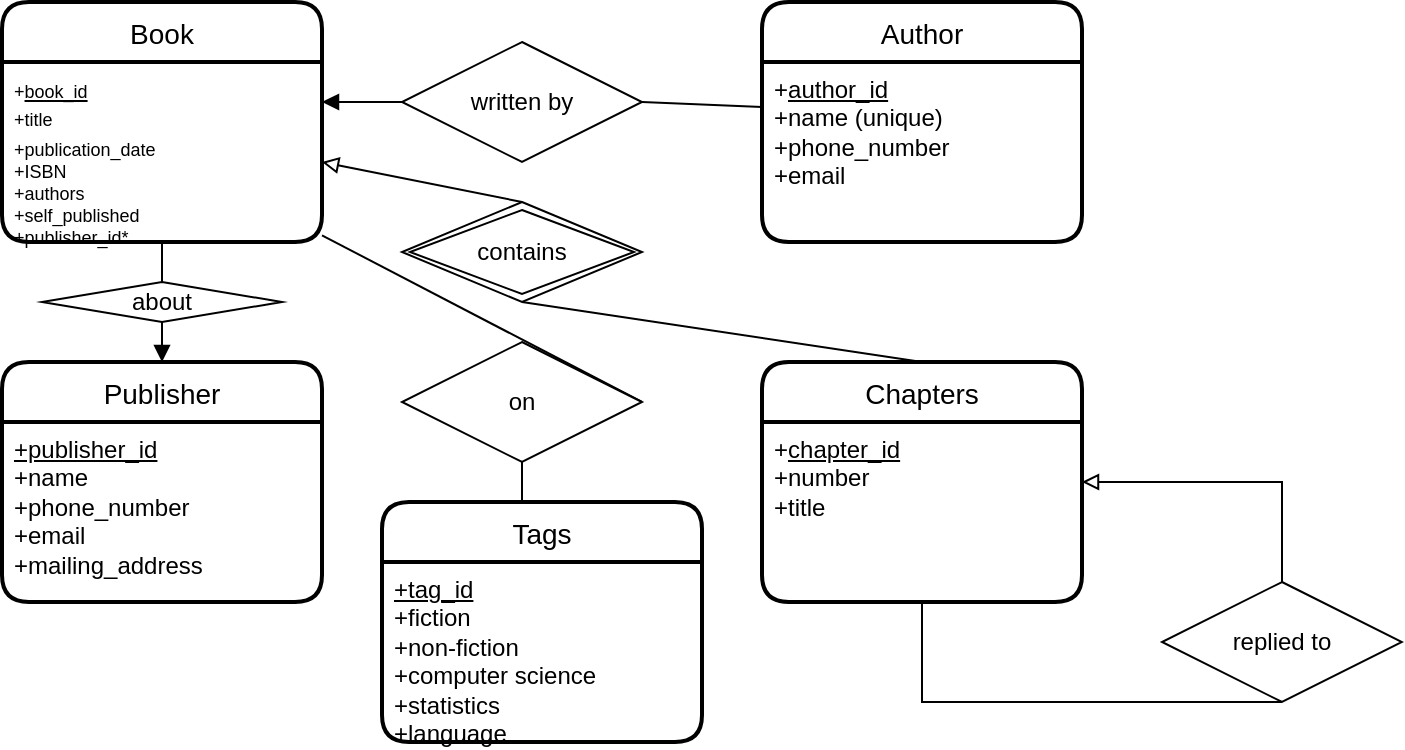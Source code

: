 <mxfile version="16.6.2" type="github">
  <diagram id="EJUyLDE8dpplyQV_OALp" name="Page-1">
    <mxGraphModel dx="844" dy="659" grid="1" gridSize="10" guides="1" tooltips="1" connect="1" arrows="1" fold="1" page="1" pageScale="1" pageWidth="850" pageHeight="1100" math="0" shadow="0">
      <root>
        <mxCell id="0" />
        <mxCell id="1" parent="0" />
        <mxCell id="SGqOOhRafnId8bbcA3R9-1" value="Book" style="swimlane;childLayout=stackLayout;horizontal=1;startSize=30;horizontalStack=0;rounded=1;fontSize=14;fontStyle=0;strokeWidth=2;resizeParent=0;resizeLast=1;shadow=0;dashed=0;align=center;" vertex="1" parent="1">
          <mxGeometry x="60" y="70" width="160" height="120" as="geometry" />
        </mxCell>
        <mxCell id="SGqOOhRafnId8bbcA3R9-2" value="&lt;font style=&quot;font-size: 9px&quot;&gt;+&lt;u style=&quot;font-size: 9px&quot;&gt;book_id&lt;/u&gt;&lt;br style=&quot;font-size: 9px&quot;&gt;+title&lt;br style=&quot;font-size: 9px&quot;&gt;+publication_date&lt;br style=&quot;font-size: 9px&quot;&gt;&lt;/font&gt;&lt;div style=&quot;font-size: 9px&quot;&gt;&lt;font style=&quot;font-size: 9px&quot;&gt;+ISBN&lt;/font&gt;&lt;/div&gt;&lt;div style=&quot;font-size: 9px&quot;&gt;&lt;font style=&quot;font-size: 9px&quot;&gt;+authors&lt;/font&gt;&lt;/div&gt;&lt;div style=&quot;font-size: 9px&quot;&gt;&lt;font style=&quot;font-size: 9px&quot;&gt;+self_published&lt;/font&gt;&lt;/div&gt;&lt;div style=&quot;font-size: 9px&quot;&gt;&lt;font style=&quot;font-size: 9px&quot;&gt;+publisher_id*&lt;br&gt;&lt;/font&gt;&lt;/div&gt;&lt;div style=&quot;font-size: 9px&quot;&gt;&lt;font style=&quot;font-size: 9px&quot;&gt;&lt;br style=&quot;font-size: 9px&quot;&gt;&lt;/font&gt;&lt;/div&gt;" style="align=left;strokeColor=none;fillColor=none;spacingLeft=4;fontSize=12;verticalAlign=top;resizable=0;rotatable=0;part=1;html=1;" vertex="1" parent="SGqOOhRafnId8bbcA3R9-1">
          <mxGeometry y="30" width="160" height="90" as="geometry" />
        </mxCell>
        <mxCell id="SGqOOhRafnId8bbcA3R9-3" value="Author" style="swimlane;childLayout=stackLayout;horizontal=1;startSize=30;horizontalStack=0;rounded=1;fontSize=14;fontStyle=0;strokeWidth=2;resizeParent=0;resizeLast=1;shadow=0;dashed=0;align=center;" vertex="1" parent="1">
          <mxGeometry x="440" y="70" width="160" height="120" as="geometry" />
        </mxCell>
        <mxCell id="SGqOOhRafnId8bbcA3R9-4" value="&lt;div&gt;+&lt;u&gt;author_id&lt;/u&gt;&lt;/div&gt;&lt;div&gt;+name (unique)&lt;/div&gt;+phone_number&lt;br&gt;+email" style="align=left;strokeColor=none;fillColor=none;spacingLeft=4;fontSize=12;verticalAlign=top;resizable=0;rotatable=0;part=1;html=1;" vertex="1" parent="SGqOOhRafnId8bbcA3R9-3">
          <mxGeometry y="30" width="160" height="90" as="geometry" />
        </mxCell>
        <mxCell id="SGqOOhRafnId8bbcA3R9-5" style="rounded=0;orthogonalLoop=1;jettySize=auto;html=1;exitX=1;exitY=0.5;exitDx=0;exitDy=0;entryX=0;entryY=0.25;entryDx=0;entryDy=0;endArrow=none;endFill=0;" edge="1" parent="1" source="SGqOOhRafnId8bbcA3R9-6" target="SGqOOhRafnId8bbcA3R9-4">
          <mxGeometry relative="1" as="geometry" />
        </mxCell>
        <mxCell id="SGqOOhRafnId8bbcA3R9-6" value="written by" style="shape=rhombus;perimeter=rhombusPerimeter;whiteSpace=wrap;html=1;align=center;" vertex="1" parent="1">
          <mxGeometry x="260" y="90" width="120" height="60" as="geometry" />
        </mxCell>
        <mxCell id="SGqOOhRafnId8bbcA3R9-7" value="" style="endArrow=none;html=1;rounded=0;startArrow=block;startFill=1;" edge="1" parent="1">
          <mxGeometry relative="1" as="geometry">
            <mxPoint x="220" y="120" as="sourcePoint" />
            <mxPoint x="260" y="120" as="targetPoint" />
          </mxGeometry>
        </mxCell>
        <mxCell id="SGqOOhRafnId8bbcA3R9-8" style="edgeStyle=none;rounded=0;orthogonalLoop=1;jettySize=auto;html=1;entryX=0.5;entryY=1;entryDx=0;entryDy=0;endArrow=none;endFill=0;startArrow=block;startFill=1;" edge="1" parent="1" source="SGqOOhRafnId8bbcA3R9-9" target="SGqOOhRafnId8bbcA3R9-12">
          <mxGeometry relative="1" as="geometry" />
        </mxCell>
        <mxCell id="SGqOOhRafnId8bbcA3R9-9" value="Publisher" style="swimlane;childLayout=stackLayout;horizontal=1;startSize=30;horizontalStack=0;rounded=1;fontSize=14;fontStyle=0;strokeWidth=2;resizeParent=0;resizeLast=1;shadow=0;dashed=0;align=center;" vertex="1" parent="1">
          <mxGeometry x="60" y="250" width="160" height="120" as="geometry" />
        </mxCell>
        <mxCell id="SGqOOhRafnId8bbcA3R9-10" value="&lt;u&gt;+publisher_id&lt;/u&gt;&lt;br&gt;+name&lt;br&gt;&lt;div&gt;+phone_number&lt;/div&gt;&lt;div&gt;+email&lt;/div&gt;&lt;div&gt;+mailing_address&lt;br&gt;&lt;/div&gt;" style="align=left;strokeColor=none;fillColor=none;spacingLeft=4;fontSize=12;verticalAlign=top;resizable=0;rotatable=0;part=1;html=1;" vertex="1" parent="SGqOOhRafnId8bbcA3R9-9">
          <mxGeometry y="30" width="160" height="90" as="geometry" />
        </mxCell>
        <mxCell id="SGqOOhRafnId8bbcA3R9-11" style="edgeStyle=none;rounded=0;orthogonalLoop=1;jettySize=auto;html=1;entryX=0.5;entryY=1;entryDx=0;entryDy=0;endArrow=none;endFill=0;" edge="1" parent="1" source="SGqOOhRafnId8bbcA3R9-12" target="SGqOOhRafnId8bbcA3R9-2">
          <mxGeometry relative="1" as="geometry" />
        </mxCell>
        <mxCell id="SGqOOhRafnId8bbcA3R9-12" value="about" style="shape=rhombus;perimeter=rhombusPerimeter;whiteSpace=wrap;html=1;align=center;" vertex="1" parent="1">
          <mxGeometry x="80" y="210" width="120" height="20" as="geometry" />
        </mxCell>
        <mxCell id="SGqOOhRafnId8bbcA3R9-13" style="edgeStyle=none;rounded=0;orthogonalLoop=1;jettySize=auto;html=1;startArrow=block;startFill=0;endArrow=none;endFill=0;entryX=0.5;entryY=0;entryDx=0;entryDy=0;" edge="1" parent="1" source="SGqOOhRafnId8bbcA3R9-14" target="SGqOOhRafnId8bbcA3R9-22">
          <mxGeometry relative="1" as="geometry">
            <mxPoint x="520" y="440" as="targetPoint" />
            <Array as="points">
              <mxPoint x="700" y="310" />
            </Array>
          </mxGeometry>
        </mxCell>
        <mxCell id="SGqOOhRafnId8bbcA3R9-14" value="Chapters" style="swimlane;childLayout=stackLayout;horizontal=1;startSize=30;horizontalStack=0;rounded=1;fontSize=14;fontStyle=0;strokeWidth=2;resizeParent=0;resizeLast=1;shadow=0;dashed=0;align=center;" vertex="1" parent="1">
          <mxGeometry x="440" y="250" width="160" height="120" as="geometry" />
        </mxCell>
        <mxCell id="SGqOOhRafnId8bbcA3R9-15" value="+&lt;u&gt;chapter_id&lt;/u&gt;&lt;br&gt;+number&lt;br&gt;+title" style="align=left;strokeColor=none;fillColor=none;spacingLeft=4;fontSize=12;verticalAlign=top;resizable=0;rotatable=0;part=1;html=1;" vertex="1" parent="SGqOOhRafnId8bbcA3R9-14">
          <mxGeometry y="30" width="160" height="90" as="geometry" />
        </mxCell>
        <mxCell id="SGqOOhRafnId8bbcA3R9-16" value="" style="edgeStyle=none;rounded=0;orthogonalLoop=1;jettySize=auto;html=1;endArrow=none;endFill=0;exitX=0.5;exitY=1;exitDx=0;exitDy=0;" edge="1" parent="1" source="SGqOOhRafnId8bbcA3R9-19">
          <mxGeometry relative="1" as="geometry">
            <mxPoint x="520" y="240" as="sourcePoint" />
            <mxPoint x="520" y="250" as="targetPoint" />
          </mxGeometry>
        </mxCell>
        <mxCell id="SGqOOhRafnId8bbcA3R9-17" style="edgeStyle=none;rounded=0;orthogonalLoop=1;jettySize=auto;html=1;entryX=0.5;entryY=1;entryDx=0;entryDy=0;endArrow=none;endFill=0;" edge="1" parent="1">
          <mxGeometry relative="1" as="geometry">
            <mxPoint x="520" y="240" as="sourcePoint" />
            <mxPoint x="520" y="240" as="targetPoint" />
          </mxGeometry>
        </mxCell>
        <mxCell id="SGqOOhRafnId8bbcA3R9-18" style="edgeStyle=none;rounded=0;orthogonalLoop=1;jettySize=auto;html=1;endArrow=none;endFill=0;startArrow=block;startFill=0;entryX=0.5;entryY=0;entryDx=0;entryDy=0;" edge="1" parent="1" target="SGqOOhRafnId8bbcA3R9-19">
          <mxGeometry relative="1" as="geometry">
            <mxPoint x="520" y="200" as="targetPoint" />
            <mxPoint x="220" y="150" as="sourcePoint" />
            <Array as="points">
              <mxPoint x="220" y="150" />
            </Array>
          </mxGeometry>
        </mxCell>
        <mxCell id="SGqOOhRafnId8bbcA3R9-19" value="contains" style="shape=rhombus;double=1;perimeter=rhombusPerimeter;whiteSpace=wrap;html=1;align=center;" vertex="1" parent="1">
          <mxGeometry x="260" y="170" width="120" height="50" as="geometry" />
        </mxCell>
        <mxCell id="SGqOOhRafnId8bbcA3R9-20" style="edgeStyle=none;rounded=0;orthogonalLoop=1;jettySize=auto;html=1;exitX=0.5;exitY=0;exitDx=0;exitDy=0;startArrow=block;startFill=0;endArrow=none;endFill=0;" edge="1" parent="1" source="SGqOOhRafnId8bbcA3R9-12" target="SGqOOhRafnId8bbcA3R9-12">
          <mxGeometry relative="1" as="geometry" />
        </mxCell>
        <mxCell id="SGqOOhRafnId8bbcA3R9-21" style="edgeStyle=none;rounded=0;orthogonalLoop=1;jettySize=auto;html=1;exitX=0.5;exitY=1;exitDx=0;exitDy=0;entryX=0.5;entryY=1;entryDx=0;entryDy=0;startArrow=none;startFill=0;endArrow=none;endFill=0;" edge="1" parent="1" source="SGqOOhRafnId8bbcA3R9-22" target="SGqOOhRafnId8bbcA3R9-14">
          <mxGeometry relative="1" as="geometry">
            <Array as="points">
              <mxPoint x="520" y="420" />
            </Array>
          </mxGeometry>
        </mxCell>
        <mxCell id="SGqOOhRafnId8bbcA3R9-22" value="replied to" style="shape=rhombus;perimeter=rhombusPerimeter;whiteSpace=wrap;html=1;align=center;" vertex="1" parent="1">
          <mxGeometry x="640" y="360" width="120" height="60" as="geometry" />
        </mxCell>
        <mxCell id="SGqOOhRafnId8bbcA3R9-23" style="edgeStyle=none;rounded=0;orthogonalLoop=1;jettySize=auto;html=1;exitX=1;exitY=0.5;exitDx=0;exitDy=0;startArrow=none;startFill=0;endArrow=none;endFill=0;" edge="1" parent="1" source="SGqOOhRafnId8bbcA3R9-25" target="SGqOOhRafnId8bbcA3R9-2">
          <mxGeometry relative="1" as="geometry" />
        </mxCell>
        <mxCell id="SGqOOhRafnId8bbcA3R9-30" style="edgeStyle=orthogonalEdgeStyle;rounded=0;orthogonalLoop=1;jettySize=auto;html=1;exitX=0.5;exitY=1;exitDx=0;exitDy=0;fontSize=9;startArrow=none;startFill=0;endArrow=none;endFill=0;" edge="1" parent="1" source="SGqOOhRafnId8bbcA3R9-25" target="SGqOOhRafnId8bbcA3R9-27">
          <mxGeometry relative="1" as="geometry" />
        </mxCell>
        <mxCell id="SGqOOhRafnId8bbcA3R9-25" value="on" style="shape=rhombus;perimeter=rhombusPerimeter;whiteSpace=wrap;html=1;align=center;" vertex="1" parent="1">
          <mxGeometry x="260" y="240" width="120" height="60" as="geometry" />
        </mxCell>
        <mxCell id="SGqOOhRafnId8bbcA3R9-27" value="Tags" style="swimlane;childLayout=stackLayout;horizontal=1;startSize=30;horizontalStack=0;rounded=1;fontSize=14;fontStyle=0;strokeWidth=2;resizeParent=0;resizeLast=1;shadow=0;dashed=0;align=center;" vertex="1" parent="1">
          <mxGeometry x="250" y="320" width="160" height="120" as="geometry" />
        </mxCell>
        <mxCell id="SGqOOhRafnId8bbcA3R9-28" value="&lt;u&gt;+tag_id&lt;/u&gt;&lt;br&gt;+fiction&lt;br&gt;&lt;div&gt;+non-fiction&lt;/div&gt;&lt;div&gt;+computer science&lt;/div&gt;&lt;div&gt;+statistics&lt;/div&gt;&lt;div&gt;+language&lt;br&gt;&lt;/div&gt;" style="align=left;strokeColor=none;fillColor=none;spacingLeft=4;fontSize=12;verticalAlign=top;resizable=0;rotatable=0;part=1;html=1;" vertex="1" parent="SGqOOhRafnId8bbcA3R9-27">
          <mxGeometry y="30" width="160" height="90" as="geometry" />
        </mxCell>
      </root>
    </mxGraphModel>
  </diagram>
</mxfile>
